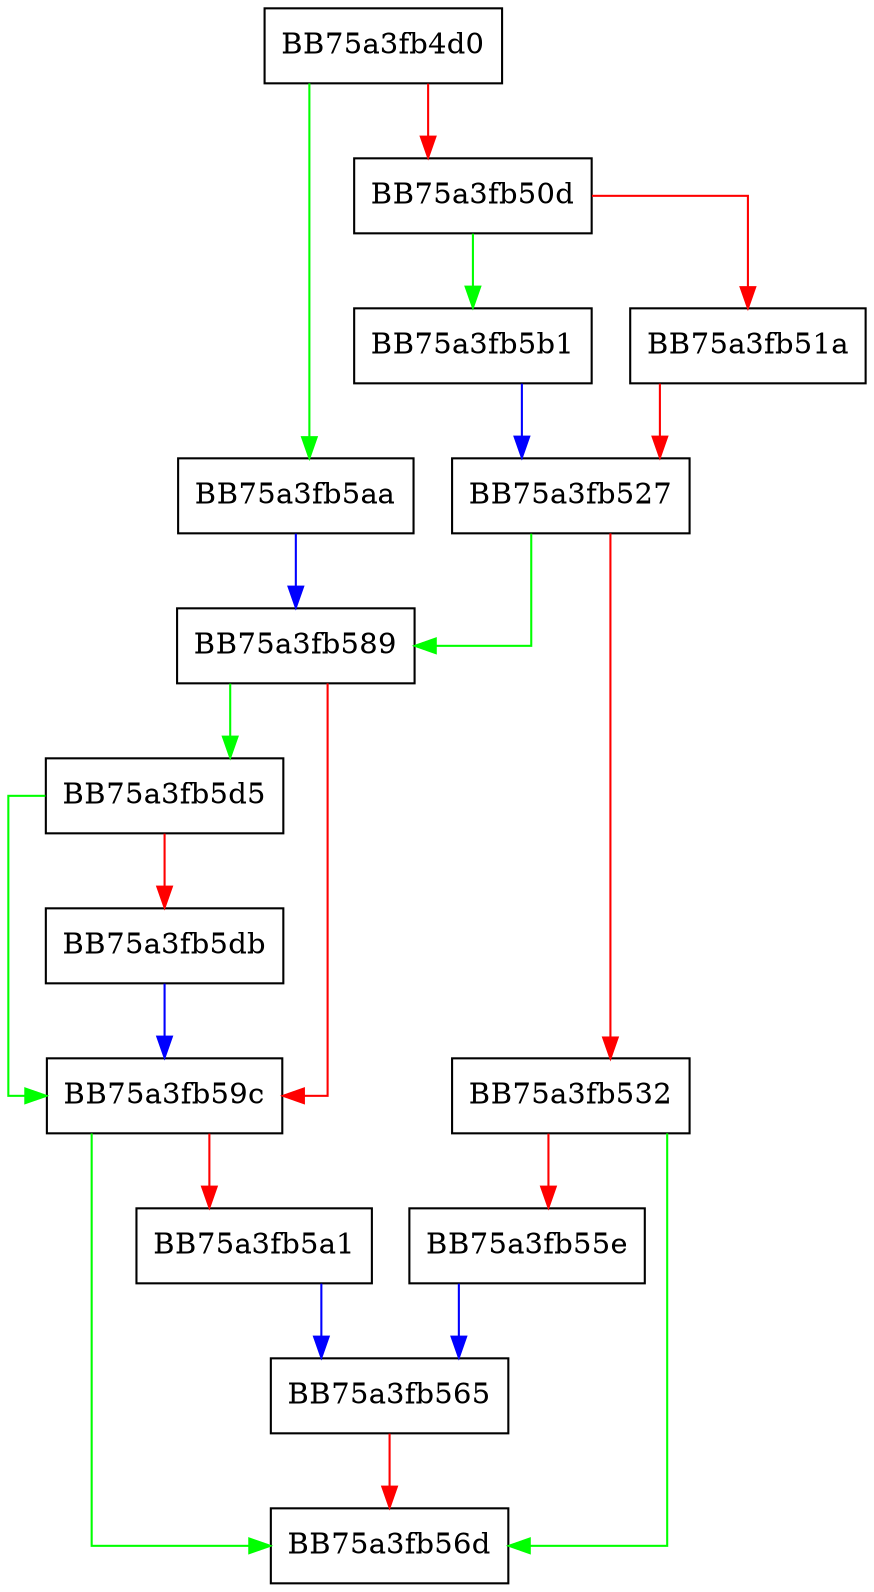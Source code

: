 digraph ResolveOfflineAndOpenRootKey {
  node [shape="box"];
  graph [splines=ortho];
  BB75a3fb4d0 -> BB75a3fb5aa [color="green"];
  BB75a3fb4d0 -> BB75a3fb50d [color="red"];
  BB75a3fb50d -> BB75a3fb5b1 [color="green"];
  BB75a3fb50d -> BB75a3fb51a [color="red"];
  BB75a3fb51a -> BB75a3fb527 [color="red"];
  BB75a3fb527 -> BB75a3fb589 [color="green"];
  BB75a3fb527 -> BB75a3fb532 [color="red"];
  BB75a3fb532 -> BB75a3fb56d [color="green"];
  BB75a3fb532 -> BB75a3fb55e [color="red"];
  BB75a3fb55e -> BB75a3fb565 [color="blue"];
  BB75a3fb565 -> BB75a3fb56d [color="red"];
  BB75a3fb589 -> BB75a3fb5d5 [color="green"];
  BB75a3fb589 -> BB75a3fb59c [color="red"];
  BB75a3fb59c -> BB75a3fb56d [color="green"];
  BB75a3fb59c -> BB75a3fb5a1 [color="red"];
  BB75a3fb5a1 -> BB75a3fb565 [color="blue"];
  BB75a3fb5aa -> BB75a3fb589 [color="blue"];
  BB75a3fb5b1 -> BB75a3fb527 [color="blue"];
  BB75a3fb5d5 -> BB75a3fb59c [color="green"];
  BB75a3fb5d5 -> BB75a3fb5db [color="red"];
  BB75a3fb5db -> BB75a3fb59c [color="blue"];
}